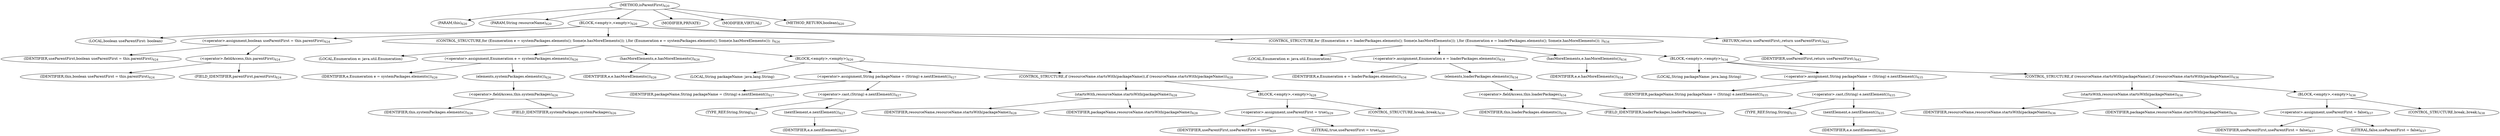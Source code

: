 digraph "isParentFirst" {  
"1191" [label = <(METHOD,isParentFirst)<SUB>620</SUB>> ]
"1192" [label = <(PARAM,this)<SUB>620</SUB>> ]
"1193" [label = <(PARAM,String resourceName)<SUB>620</SUB>> ]
"1194" [label = <(BLOCK,&lt;empty&gt;,&lt;empty&gt;)<SUB>620</SUB>> ]
"1195" [label = <(LOCAL,boolean useParentFirst: boolean)> ]
"1196" [label = <(&lt;operator&gt;.assignment,boolean useParentFirst = this.parentFirst)<SUB>624</SUB>> ]
"1197" [label = <(IDENTIFIER,useParentFirst,boolean useParentFirst = this.parentFirst)<SUB>624</SUB>> ]
"1198" [label = <(&lt;operator&gt;.fieldAccess,this.parentFirst)<SUB>624</SUB>> ]
"1199" [label = <(IDENTIFIER,this,boolean useParentFirst = this.parentFirst)<SUB>624</SUB>> ]
"1200" [label = <(FIELD_IDENTIFIER,parentFirst,parentFirst)<SUB>624</SUB>> ]
"1201" [label = <(CONTROL_STRUCTURE,for (Enumeration e = systemPackages.elements(); Some(e.hasMoreElements()); ),for (Enumeration e = systemPackages.elements(); Some(e.hasMoreElements()); ))<SUB>626</SUB>> ]
"1202" [label = <(LOCAL,Enumeration e: java.util.Enumeration)> ]
"1203" [label = <(&lt;operator&gt;.assignment,Enumeration e = systemPackages.elements())<SUB>626</SUB>> ]
"1204" [label = <(IDENTIFIER,e,Enumeration e = systemPackages.elements())<SUB>626</SUB>> ]
"1205" [label = <(elements,systemPackages.elements())<SUB>626</SUB>> ]
"1206" [label = <(&lt;operator&gt;.fieldAccess,this.systemPackages)<SUB>626</SUB>> ]
"1207" [label = <(IDENTIFIER,this,systemPackages.elements())<SUB>626</SUB>> ]
"1208" [label = <(FIELD_IDENTIFIER,systemPackages,systemPackages)<SUB>626</SUB>> ]
"1209" [label = <(hasMoreElements,e.hasMoreElements())<SUB>626</SUB>> ]
"1210" [label = <(IDENTIFIER,e,e.hasMoreElements())<SUB>626</SUB>> ]
"1211" [label = <(BLOCK,&lt;empty&gt;,&lt;empty&gt;)<SUB>626</SUB>> ]
"1212" [label = <(LOCAL,String packageName: java.lang.String)> ]
"1213" [label = <(&lt;operator&gt;.assignment,String packageName = (String) e.nextElement())<SUB>627</SUB>> ]
"1214" [label = <(IDENTIFIER,packageName,String packageName = (String) e.nextElement())<SUB>627</SUB>> ]
"1215" [label = <(&lt;operator&gt;.cast,(String) e.nextElement())<SUB>627</SUB>> ]
"1216" [label = <(TYPE_REF,String,String)<SUB>627</SUB>> ]
"1217" [label = <(nextElement,e.nextElement())<SUB>627</SUB>> ]
"1218" [label = <(IDENTIFIER,e,e.nextElement())<SUB>627</SUB>> ]
"1219" [label = <(CONTROL_STRUCTURE,if (resourceName.startsWith(packageName)),if (resourceName.startsWith(packageName)))<SUB>628</SUB>> ]
"1220" [label = <(startsWith,resourceName.startsWith(packageName))<SUB>628</SUB>> ]
"1221" [label = <(IDENTIFIER,resourceName,resourceName.startsWith(packageName))<SUB>628</SUB>> ]
"1222" [label = <(IDENTIFIER,packageName,resourceName.startsWith(packageName))<SUB>628</SUB>> ]
"1223" [label = <(BLOCK,&lt;empty&gt;,&lt;empty&gt;)<SUB>628</SUB>> ]
"1224" [label = <(&lt;operator&gt;.assignment,useParentFirst = true)<SUB>629</SUB>> ]
"1225" [label = <(IDENTIFIER,useParentFirst,useParentFirst = true)<SUB>629</SUB>> ]
"1226" [label = <(LITERAL,true,useParentFirst = true)<SUB>629</SUB>> ]
"1227" [label = <(CONTROL_STRUCTURE,break;,break;)<SUB>630</SUB>> ]
"1228" [label = <(CONTROL_STRUCTURE,for (Enumeration e = loaderPackages.elements(); Some(e.hasMoreElements()); ),for (Enumeration e = loaderPackages.elements(); Some(e.hasMoreElements()); ))<SUB>634</SUB>> ]
"1229" [label = <(LOCAL,Enumeration e: java.util.Enumeration)> ]
"1230" [label = <(&lt;operator&gt;.assignment,Enumeration e = loaderPackages.elements())<SUB>634</SUB>> ]
"1231" [label = <(IDENTIFIER,e,Enumeration e = loaderPackages.elements())<SUB>634</SUB>> ]
"1232" [label = <(elements,loaderPackages.elements())<SUB>634</SUB>> ]
"1233" [label = <(&lt;operator&gt;.fieldAccess,this.loaderPackages)<SUB>634</SUB>> ]
"1234" [label = <(IDENTIFIER,this,loaderPackages.elements())<SUB>634</SUB>> ]
"1235" [label = <(FIELD_IDENTIFIER,loaderPackages,loaderPackages)<SUB>634</SUB>> ]
"1236" [label = <(hasMoreElements,e.hasMoreElements())<SUB>634</SUB>> ]
"1237" [label = <(IDENTIFIER,e,e.hasMoreElements())<SUB>634</SUB>> ]
"1238" [label = <(BLOCK,&lt;empty&gt;,&lt;empty&gt;)<SUB>634</SUB>> ]
"1239" [label = <(LOCAL,String packageName: java.lang.String)> ]
"1240" [label = <(&lt;operator&gt;.assignment,String packageName = (String) e.nextElement())<SUB>635</SUB>> ]
"1241" [label = <(IDENTIFIER,packageName,String packageName = (String) e.nextElement())<SUB>635</SUB>> ]
"1242" [label = <(&lt;operator&gt;.cast,(String) e.nextElement())<SUB>635</SUB>> ]
"1243" [label = <(TYPE_REF,String,String)<SUB>635</SUB>> ]
"1244" [label = <(nextElement,e.nextElement())<SUB>635</SUB>> ]
"1245" [label = <(IDENTIFIER,e,e.nextElement())<SUB>635</SUB>> ]
"1246" [label = <(CONTROL_STRUCTURE,if (resourceName.startsWith(packageName)),if (resourceName.startsWith(packageName)))<SUB>636</SUB>> ]
"1247" [label = <(startsWith,resourceName.startsWith(packageName))<SUB>636</SUB>> ]
"1248" [label = <(IDENTIFIER,resourceName,resourceName.startsWith(packageName))<SUB>636</SUB>> ]
"1249" [label = <(IDENTIFIER,packageName,resourceName.startsWith(packageName))<SUB>636</SUB>> ]
"1250" [label = <(BLOCK,&lt;empty&gt;,&lt;empty&gt;)<SUB>636</SUB>> ]
"1251" [label = <(&lt;operator&gt;.assignment,useParentFirst = false)<SUB>637</SUB>> ]
"1252" [label = <(IDENTIFIER,useParentFirst,useParentFirst = false)<SUB>637</SUB>> ]
"1253" [label = <(LITERAL,false,useParentFirst = false)<SUB>637</SUB>> ]
"1254" [label = <(CONTROL_STRUCTURE,break;,break;)<SUB>638</SUB>> ]
"1255" [label = <(RETURN,return useParentFirst;,return useParentFirst;)<SUB>642</SUB>> ]
"1256" [label = <(IDENTIFIER,useParentFirst,return useParentFirst;)<SUB>642</SUB>> ]
"1257" [label = <(MODIFIER,PRIVATE)> ]
"1258" [label = <(MODIFIER,VIRTUAL)> ]
"1259" [label = <(METHOD_RETURN,boolean)<SUB>620</SUB>> ]
  "1191" -> "1192" 
  "1191" -> "1193" 
  "1191" -> "1194" 
  "1191" -> "1257" 
  "1191" -> "1258" 
  "1191" -> "1259" 
  "1194" -> "1195" 
  "1194" -> "1196" 
  "1194" -> "1201" 
  "1194" -> "1228" 
  "1194" -> "1255" 
  "1196" -> "1197" 
  "1196" -> "1198" 
  "1198" -> "1199" 
  "1198" -> "1200" 
  "1201" -> "1202" 
  "1201" -> "1203" 
  "1201" -> "1209" 
  "1201" -> "1211" 
  "1203" -> "1204" 
  "1203" -> "1205" 
  "1205" -> "1206" 
  "1206" -> "1207" 
  "1206" -> "1208" 
  "1209" -> "1210" 
  "1211" -> "1212" 
  "1211" -> "1213" 
  "1211" -> "1219" 
  "1213" -> "1214" 
  "1213" -> "1215" 
  "1215" -> "1216" 
  "1215" -> "1217" 
  "1217" -> "1218" 
  "1219" -> "1220" 
  "1219" -> "1223" 
  "1220" -> "1221" 
  "1220" -> "1222" 
  "1223" -> "1224" 
  "1223" -> "1227" 
  "1224" -> "1225" 
  "1224" -> "1226" 
  "1228" -> "1229" 
  "1228" -> "1230" 
  "1228" -> "1236" 
  "1228" -> "1238" 
  "1230" -> "1231" 
  "1230" -> "1232" 
  "1232" -> "1233" 
  "1233" -> "1234" 
  "1233" -> "1235" 
  "1236" -> "1237" 
  "1238" -> "1239" 
  "1238" -> "1240" 
  "1238" -> "1246" 
  "1240" -> "1241" 
  "1240" -> "1242" 
  "1242" -> "1243" 
  "1242" -> "1244" 
  "1244" -> "1245" 
  "1246" -> "1247" 
  "1246" -> "1250" 
  "1247" -> "1248" 
  "1247" -> "1249" 
  "1250" -> "1251" 
  "1250" -> "1254" 
  "1251" -> "1252" 
  "1251" -> "1253" 
  "1255" -> "1256" 
}
